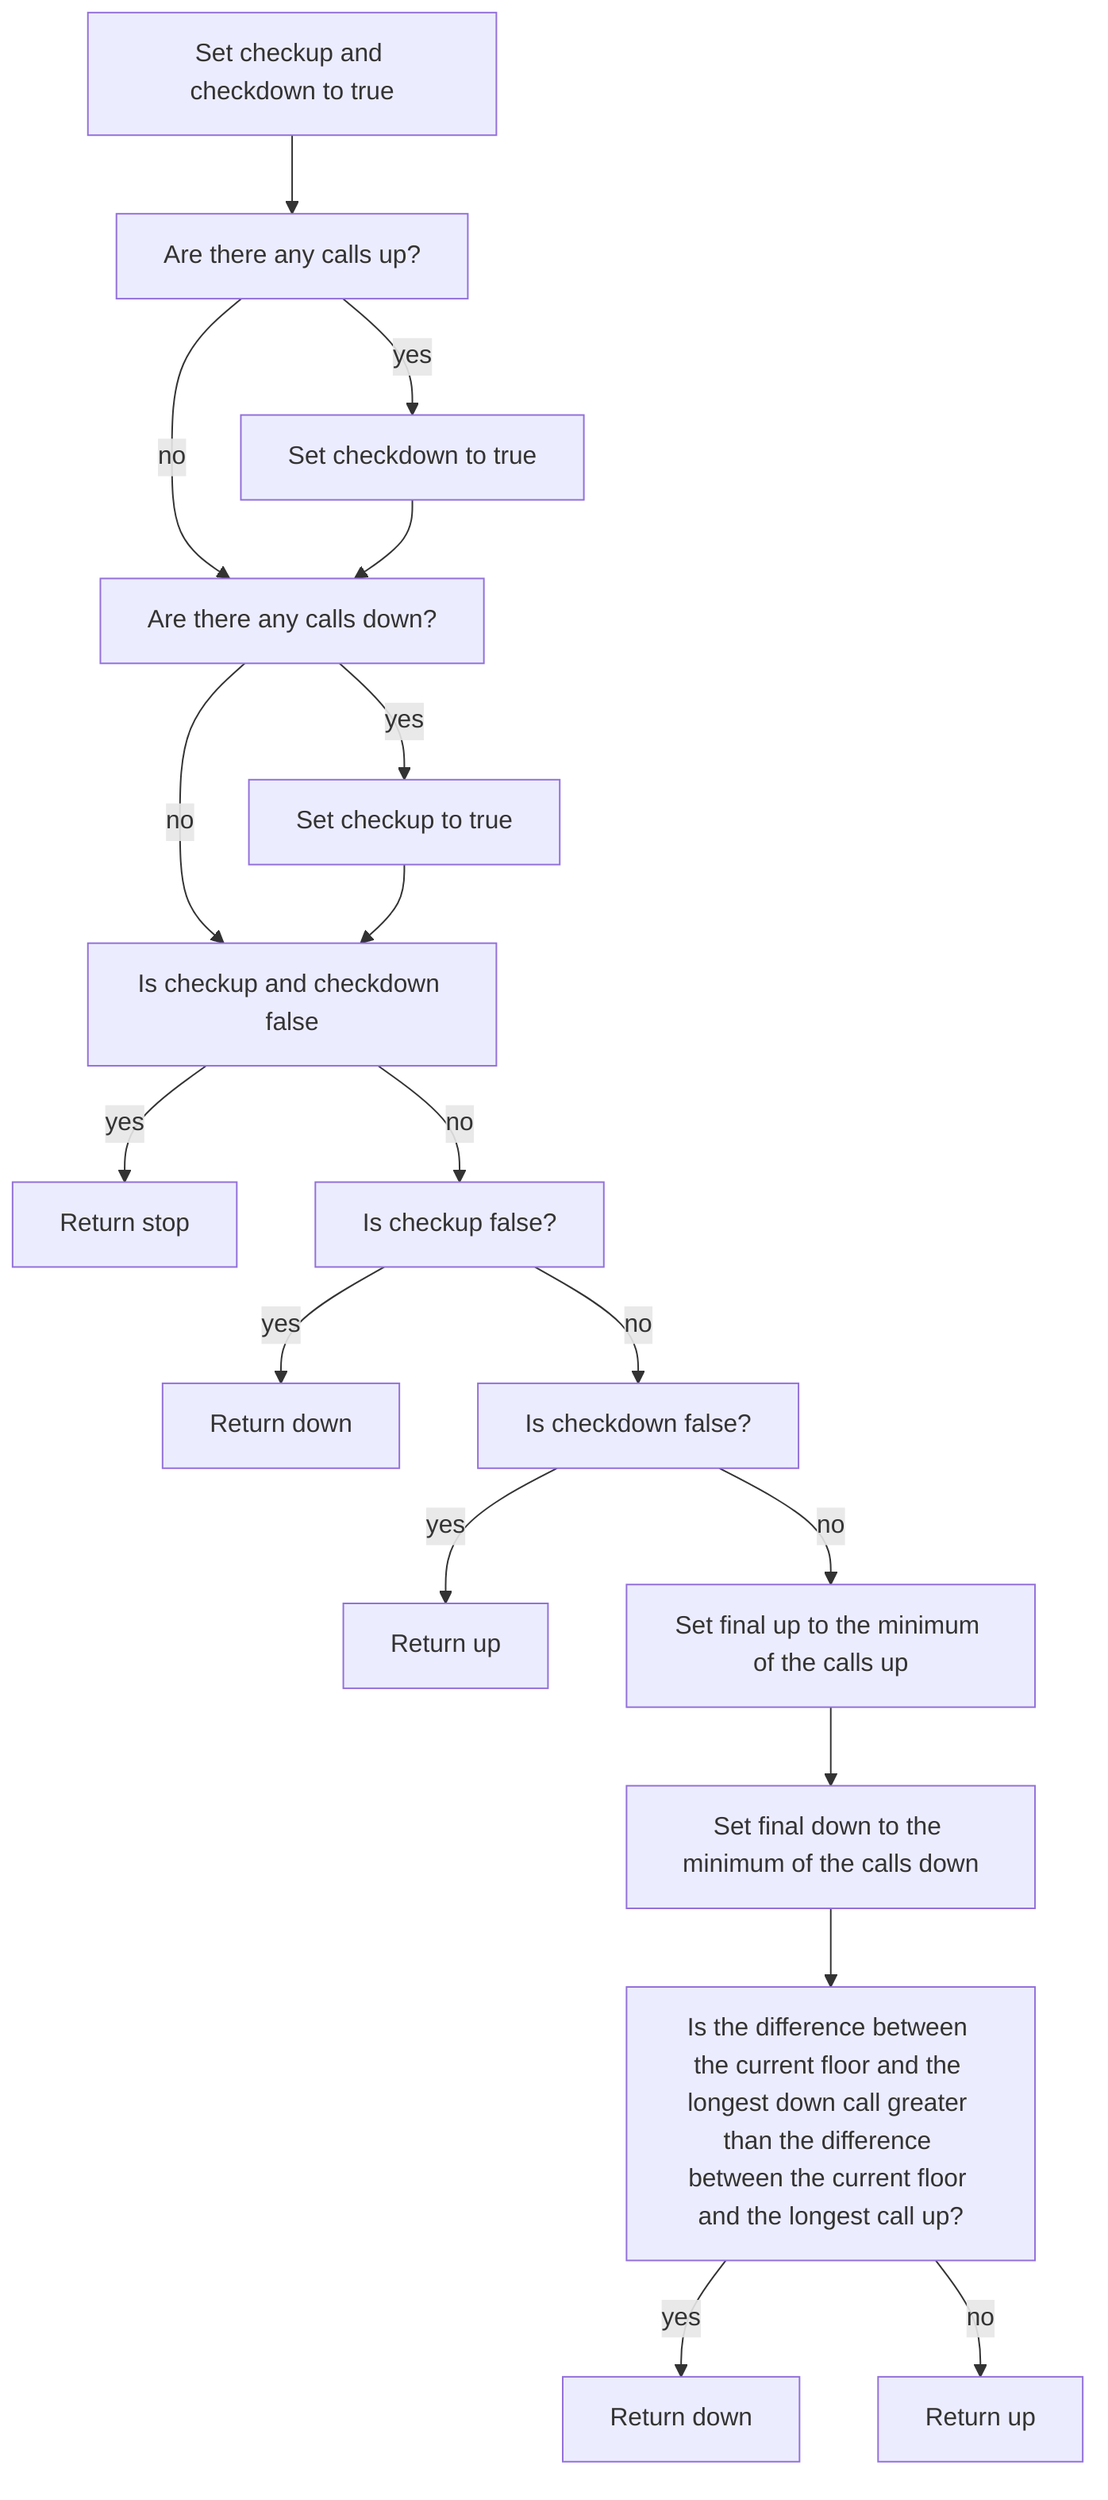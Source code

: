 flowchart TD
    A["Set checkup and checkdown to true"]
    B["Are there any calls up?"]
    C["Set checkdown to true"]
    D["Are there any calls down?"]
    E["Set checkup to true"]
    F["Is checkup and checkdown false"]
    G["Return stop"]
    H["Is checkup false?"]
    I["Return down"]
    IA["Is checkdown false?"]
    IB["Return up"]
    J["Set final up to the minimum of the calls up"]
    K["Set final down to the minimum of the calls down"]
    L["Is the difference between the current floor and the longest down call greater than the difference between the current floor and the longest call up?"]
    M["Return down"]
    N["Return up"]
    A --> B
    B -->|yes| C
    B -->|no| D
    C --> D
    D -->|yes| E
    D -->|no| F
    E --> F
    F -->|yes| G
    F -->|no| H
    H -->|yes| I
    H -->|no| IA
    IA -->|yes| IB
    IA -->|no| J
    J --> K
    K --> L
    L -->|yes| M
    L -->|no| N